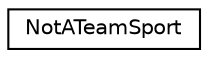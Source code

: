 digraph "Graphical Class Hierarchy"
{
 // LATEX_PDF_SIZE
  edge [fontname="Helvetica",fontsize="10",labelfontname="Helvetica",labelfontsize="10"];
  node [fontname="Helvetica",fontsize="10",shape=record];
  rankdir="LR";
  Node0 [label="NotATeamSport",height=0.2,width=0.4,color="black", fillcolor="white", style="filled",URL="$class_not_a_team_sport.html",tooltip=" "];
}
